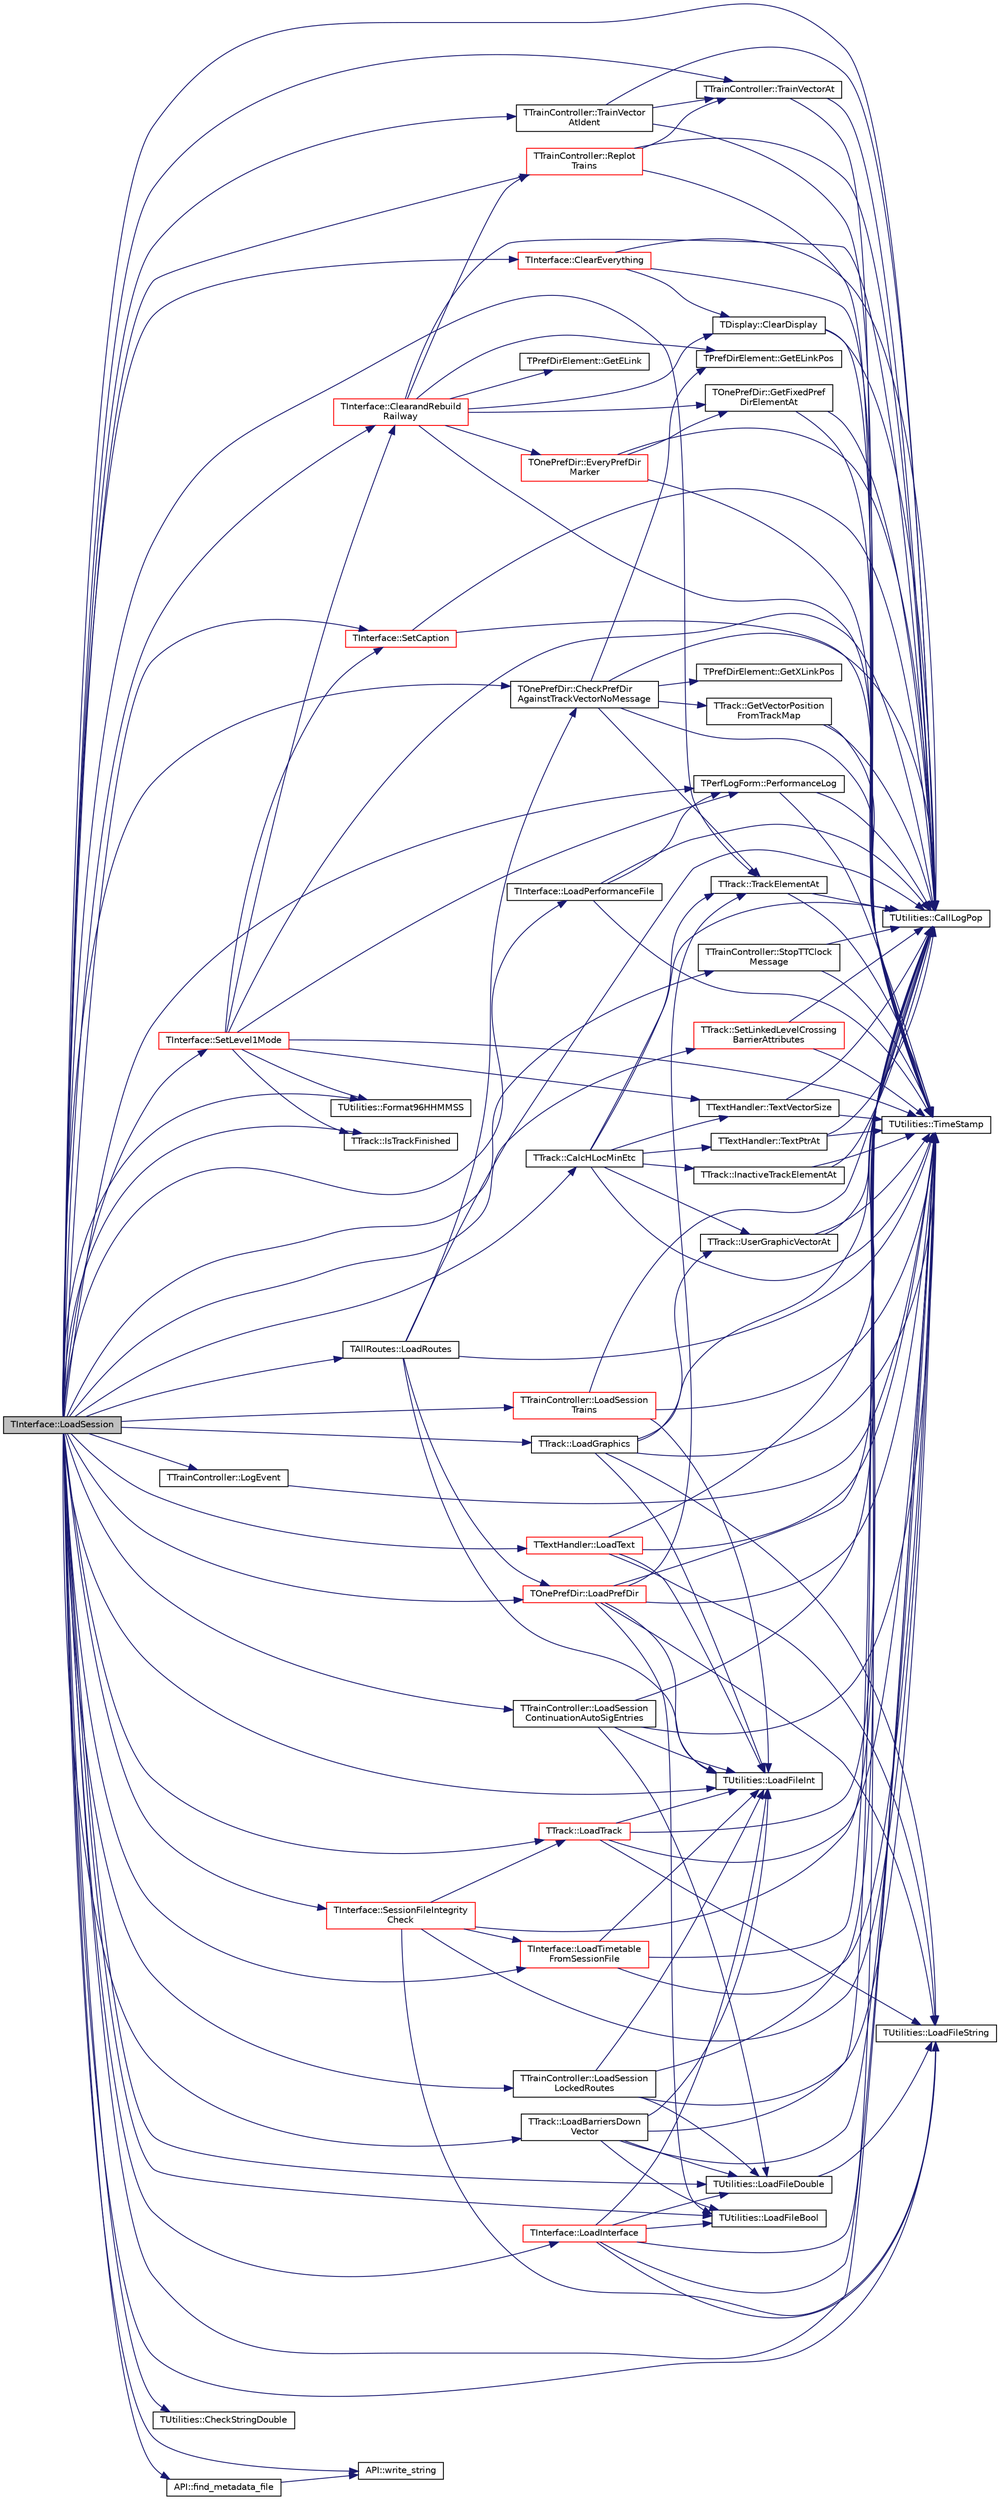 digraph "TInterface::LoadSession"
{
 // INTERACTIVE_SVG=YES
 // LATEX_PDF_SIZE
  edge [fontname="Helvetica",fontsize="10",labelfontname="Helvetica",labelfontsize="10"];
  node [fontname="Helvetica",fontsize="10",shape=record];
  rankdir="LR";
  Node1 [label="TInterface::LoadSession",height=0.2,width=0.4,color="black", fillcolor="grey75", style="filled", fontcolor="black",tooltip="Load a session file."];
  Node1 -> Node2 [color="midnightblue",fontsize="10",style="solid",fontname="Helvetica"];
  Node2 [label="TTrack::CalcHLocMinEtc",height=0.2,width=0.4,color="black", fillcolor="white", style="filled",URL="$class_t_track.html#a20a28eaf0308f7aedcfc78ba9eeadea9",tooltip="Examine TrackVector, InactiveTrackVector and TextVector, and set the values that indicate the extent ..."];
  Node2 -> Node3 [color="midnightblue",fontsize="10",style="solid",fontname="Helvetica"];
  Node3 [label="TUtilities::CallLogPop",height=0.2,width=0.4,color="black", fillcolor="white", style="filled",URL="$class_t_utilities.html#ae1eddca13cc3c492839e131f40ec21c0",tooltip="pops the last entry off the call stack, throws an error if called when empty"];
  Node2 -> Node4 [color="midnightblue",fontsize="10",style="solid",fontname="Helvetica"];
  Node4 [label="TTrack::InactiveTrackElementAt",height=0.2,width=0.4,color="black", fillcolor="white", style="filled",URL="$class_t_track.html#a51f89cf70e94b037f6378cd78003d82b",tooltip="A range-checked version of InactiveTrackVector.at(At)"];
  Node4 -> Node3 [color="midnightblue",fontsize="10",style="solid",fontname="Helvetica"];
  Node4 -> Node5 [color="midnightblue",fontsize="10",style="solid",fontname="Helvetica"];
  Node5 [label="TUtilities::TimeStamp",height=0.2,width=0.4,color="black", fillcolor="white", style="filled",URL="$class_t_utilities.html#a34bd6bb5305bc29afdf424f6d35a921c",tooltip="creates a string of the form 'hh:mm:ss' for use in call & event logging"];
  Node2 -> Node6 [color="midnightblue",fontsize="10",style="solid",fontname="Helvetica"];
  Node6 [label="TTextHandler::TextPtrAt",height=0.2,width=0.4,color="black", fillcolor="white", style="filled",URL="$class_t_text_handler.html#ac478536f458d9cda8a841953672f6525",tooltip="return the text item at position 'At' in TextVector (carries out range checking)"];
  Node6 -> Node3 [color="midnightblue",fontsize="10",style="solid",fontname="Helvetica"];
  Node6 -> Node5 [color="midnightblue",fontsize="10",style="solid",fontname="Helvetica"];
  Node2 -> Node7 [color="midnightblue",fontsize="10",style="solid",fontname="Helvetica"];
  Node7 [label="TTextHandler::TextVectorSize",height=0.2,width=0.4,color="black", fillcolor="white", style="filled",URL="$class_t_text_handler.html#a7dfd4e30235878fb01e7387715e0cb0f",tooltip="return the number of items in TextVector"];
  Node7 -> Node3 [color="midnightblue",fontsize="10",style="solid",fontname="Helvetica"];
  Node7 -> Node5 [color="midnightblue",fontsize="10",style="solid",fontname="Helvetica"];
  Node2 -> Node5 [color="midnightblue",fontsize="10",style="solid",fontname="Helvetica"];
  Node2 -> Node8 [color="midnightblue",fontsize="10",style="solid",fontname="Helvetica"];
  Node8 [label="TTrack::TrackElementAt",height=0.2,width=0.4,color="black", fillcolor="white", style="filled",URL="$class_t_track.html#ad377e5a1f152f2e89832c0f9bcfd261f",tooltip="A range-checked version of TrackVector.at(At)"];
  Node8 -> Node3 [color="midnightblue",fontsize="10",style="solid",fontname="Helvetica"];
  Node8 -> Node5 [color="midnightblue",fontsize="10",style="solid",fontname="Helvetica"];
  Node2 -> Node9 [color="midnightblue",fontsize="10",style="solid",fontname="Helvetica"];
  Node9 [label="TTrack::UserGraphicVectorAt",height=0.2,width=0.4,color="black", fillcolor="white", style="filled",URL="$class_t_track.html#a1092232428ee654facf8f53340c13f74",tooltip="A range-checked version of UserGraphicVector.at(At)"];
  Node9 -> Node3 [color="midnightblue",fontsize="10",style="solid",fontname="Helvetica"];
  Node9 -> Node5 [color="midnightblue",fontsize="10",style="solid",fontname="Helvetica"];
  Node1 -> Node3 [color="midnightblue",fontsize="10",style="solid",fontname="Helvetica"];
  Node1 -> Node10 [color="midnightblue",fontsize="10",style="solid",fontname="Helvetica"];
  Node10 [label="TOnePrefDir::CheckPrefDir\lAgainstTrackVectorNoMessage",height=0.2,width=0.4,color="black", fillcolor="white", style="filled",URL="$class_t_one_pref_dir.html#ab8c8ad293f45948986903a05302b2dc8",tooltip="Check loaded PrefDir against loaded track, and if discrepancies found clear EveryPrefDir & PrefDir4Mu..."];
  Node10 -> Node3 [color="midnightblue",fontsize="10",style="solid",fontname="Helvetica"];
  Node10 -> Node11 [color="midnightblue",fontsize="10",style="solid",fontname="Helvetica"];
  Node11 [label="TPrefDirElement::GetELinkPos",height=0.2,width=0.4,color="black", fillcolor="white", style="filled",URL="$class_t_pref_dir_element.html#aa5944dedfb065d9e251c26b28fff69f6",tooltip="Returns the ELink array position."];
  Node10 -> Node12 [color="midnightblue",fontsize="10",style="solid",fontname="Helvetica"];
  Node12 [label="TTrack::GetVectorPosition\lFromTrackMap",height=0.2,width=0.4,color="black", fillcolor="white", style="filled",URL="$class_t_track.html#aa0812972d1ae27198c5fbca8aa7b6134",tooltip="Returns the track vector position corresponding to the Hloc & VLoc positions, FoundFlag indicates whe..."];
  Node12 -> Node3 [color="midnightblue",fontsize="10",style="solid",fontname="Helvetica"];
  Node12 -> Node5 [color="midnightblue",fontsize="10",style="solid",fontname="Helvetica"];
  Node10 -> Node13 [color="midnightblue",fontsize="10",style="solid",fontname="Helvetica"];
  Node13 [label="TPrefDirElement::GetXLinkPos",height=0.2,width=0.4,color="black", fillcolor="white", style="filled",URL="$class_t_pref_dir_element.html#a35cd9c18012bd537fa988a32c510b01b",tooltip="Returns the XLink array position."];
  Node10 -> Node5 [color="midnightblue",fontsize="10",style="solid",fontname="Helvetica"];
  Node10 -> Node8 [color="midnightblue",fontsize="10",style="solid",fontname="Helvetica"];
  Node1 -> Node14 [color="midnightblue",fontsize="10",style="solid",fontname="Helvetica"];
  Node14 [label="TUtilities::CheckStringDouble",height=0.2,width=0.4,color="black", fillcolor="white", style="filled",URL="$class_t_utilities.html#aea3e330f1fd0c0e68c84a338bd5f6c3c",tooltip="checks the string represents a valid double value, returns true for success. Added at v2...."];
  Node1 -> Node15 [color="midnightblue",fontsize="10",style="solid",fontname="Helvetica"];
  Node15 [label="TInterface::ClearandRebuild\lRailway",height=0.2,width=0.4,color="red", fillcolor="white", style="filled",URL="$class_t_interface.html#aaa05ac95703a25e1fb4863779854967c",tooltip="< Sets the information panel message for zoom-out or paused modes"];
  Node15 -> Node3 [color="midnightblue",fontsize="10",style="solid",fontname="Helvetica"];
  Node15 -> Node16 [color="midnightblue",fontsize="10",style="solid",fontname="Helvetica"];
  Node16 [label="TDisplay::ClearDisplay",height=0.2,width=0.4,color="black", fillcolor="white", style="filled",URL="$class_t_display.html#a8d990507ae0111e0b7890e8aa77fd76d",tooltip="Empty the display."];
  Node16 -> Node3 [color="midnightblue",fontsize="10",style="solid",fontname="Helvetica"];
  Node16 -> Node5 [color="midnightblue",fontsize="10",style="solid",fontname="Helvetica"];
  Node15 -> Node17 [color="midnightblue",fontsize="10",style="solid",fontname="Helvetica"];
  Node17 [label="TOnePrefDir::EveryPrefDir\lMarker",height=0.2,width=0.4,color="red", fillcolor="white", style="filled",URL="$class_t_one_pref_dir.html#a9b425a3ed8ef998e2366d13ad52bf08c",tooltip="Similar to PrefDirMarker but used only to display EveryPrefDir - red for unidirectional PrefDir & gre..."];
  Node17 -> Node3 [color="midnightblue",fontsize="10",style="solid",fontname="Helvetica"];
  Node17 -> Node19 [color="midnightblue",fontsize="10",style="solid",fontname="Helvetica"];
  Node19 [label="TOnePrefDir::GetFixedPref\lDirElementAt",height=0.2,width=0.4,color="black", fillcolor="white", style="filled",URL="$class_t_one_pref_dir.html#a5b67e5aaa86d324229aedc68f32f32b8",tooltip="Return a non-modifiable element at PrefDirVector position 'At'."];
  Node19 -> Node3 [color="midnightblue",fontsize="10",style="solid",fontname="Helvetica"];
  Node19 -> Node5 [color="midnightblue",fontsize="10",style="solid",fontname="Helvetica"];
  Node17 -> Node5 [color="midnightblue",fontsize="10",style="solid",fontname="Helvetica"];
  Node15 -> Node26 [color="midnightblue",fontsize="10",style="solid",fontname="Helvetica"];
  Node26 [label="TPrefDirElement::GetELink",height=0.2,width=0.4,color="black", fillcolor="white", style="filled",URL="$class_t_pref_dir_element.html#af00e0755cd716b4d101abbae02c73ca2",tooltip="Returns ELink."];
  Node15 -> Node11 [color="midnightblue",fontsize="10",style="solid",fontname="Helvetica"];
  Node15 -> Node19 [color="midnightblue",fontsize="10",style="solid",fontname="Helvetica"];
  Node15 -> Node66 [color="midnightblue",fontsize="10",style="solid",fontname="Helvetica"];
  Node66 [label="TTrainController::Replot\lTrains",height=0.2,width=0.4,color="red", fillcolor="white", style="filled",URL="$class_t_train_controller.html#a47676de8fc677dbcabf565569cb1435c",tooltip="plot all trains on the display"];
  Node66 -> Node3 [color="midnightblue",fontsize="10",style="solid",fontname="Helvetica"];
  Node66 -> Node5 [color="midnightblue",fontsize="10",style="solid",fontname="Helvetica"];
  Node66 -> Node70 [color="midnightblue",fontsize="10",style="solid",fontname="Helvetica"];
  Node70 [label="TTrainController::TrainVectorAt",height=0.2,width=0.4,color="black", fillcolor="white", style="filled",URL="$class_t_train_controller.html#aa09adf9c442406cccc270d6703867a1d",tooltip="Return a reference to the train at position VecPos in the TrainVector, carries out range checking on ..."];
  Node70 -> Node3 [color="midnightblue",fontsize="10",style="solid",fontname="Helvetica"];
  Node70 -> Node5 [color="midnightblue",fontsize="10",style="solid",fontname="Helvetica"];
  Node15 -> Node5 [color="midnightblue",fontsize="10",style="solid",fontname="Helvetica"];
  Node1 -> Node75 [color="midnightblue",fontsize="10",style="solid",fontname="Helvetica"];
  Node75 [label="TInterface::ClearEverything",height=0.2,width=0.4,color="red", fillcolor="white", style="filled",URL="$class_t_interface.html#a686430e962991bc32742399164187b62",tooltip="First check whether a railway file has changed and if so ask user if really wants to close it without..."];
  Node75 -> Node3 [color="midnightblue",fontsize="10",style="solid",fontname="Helvetica"];
  Node75 -> Node16 [color="midnightblue",fontsize="10",style="solid",fontname="Helvetica"];
  Node75 -> Node5 [color="midnightblue",fontsize="10",style="solid",fontname="Helvetica"];
  Node1 -> Node190 [color="midnightblue",fontsize="10",style="solid",fontname="Helvetica"];
  Node190 [label="API::find_metadata_file",height=0.2,width=0.4,color="black", fillcolor="white", style="filled",URL="$class_a_p_i.html#a9709328b5821e6ae094c10770bc5a498",tooltip="tries to find a metadata file for the currently session"];
  Node190 -> Node191 [color="midnightblue",fontsize="10",style="solid",fontname="Helvetica"];
  Node191 [label="API::write_string",height=0.2,width=0.4,color="black", fillcolor="white", style="filled",URL="$class_a_p_i.html#a24df4bf6f49e4f42353f4bd04268d4eb",tooltip="write a string directly to the metadata"];
  Node1 -> Node90 [color="midnightblue",fontsize="10",style="solid",fontname="Helvetica"];
  Node90 [label="TUtilities::Format96HHMMSS",height=0.2,width=0.4,color="black", fillcolor="white", style="filled",URL="$class_t_utilities.html#a2dfbe3d4ed11770bc1a902b51afdc10c",tooltip="formats a TDateTime into an AnsiString of the form hh:mm:ss where hh runs from 00 to 95 & resets when..."];
  Node1 -> Node96 [color="midnightblue",fontsize="10",style="solid",fontname="Helvetica"];
  Node96 [label="TTrack::IsTrackFinished",height=0.2,width=0.4,color="black", fillcolor="white", style="filled",URL="$class_t_track.html#aa8386109483977bfaa97909747358149",tooltip="Indicates whether or not the track has been successfully linked together."];
  Node1 -> Node192 [color="midnightblue",fontsize="10",style="solid",fontname="Helvetica"];
  Node192 [label="TTrack::LoadBarriersDown\lVector",height=0.2,width=0.4,color="black", fillcolor="white", style="filled",URL="$class_t_track.html#a96563ccfea0293d240212db434f4e3e0",tooltip="Load all BarriersDownVector values from SessionFile."];
  Node192 -> Node3 [color="midnightblue",fontsize="10",style="solid",fontname="Helvetica"];
  Node192 -> Node193 [color="midnightblue",fontsize="10",style="solid",fontname="Helvetica"];
  Node193 [label="TUtilities::LoadFileBool",height=0.2,width=0.4,color="black", fillcolor="white", style="filled",URL="$class_t_utilities.html#a9a0ec4d0c686c71157c371d647824777",tooltip="loads a bool value from the file"];
  Node192 -> Node194 [color="midnightblue",fontsize="10",style="solid",fontname="Helvetica"];
  Node194 [label="TUtilities::LoadFileDouble",height=0.2,width=0.4,color="black", fillcolor="white", style="filled",URL="$class_t_utilities.html#ac970a0df84f5cb26ed962020b7dc2d6d",tooltip="loads a double value from the file (converts from a string to a double) and uses the local decimal po..."];
  Node194 -> Node195 [color="midnightblue",fontsize="10",style="solid",fontname="Helvetica"];
  Node195 [label="TUtilities::LoadFileString",height=0.2,width=0.4,color="black", fillcolor="white", style="filled",URL="$class_t_utilities.html#a0aac90f10a08736514da3b3e02129e1e",tooltip="loads a string value from the file"];
  Node192 -> Node196 [color="midnightblue",fontsize="10",style="solid",fontname="Helvetica"];
  Node196 [label="TUtilities::LoadFileInt",height=0.2,width=0.4,color="black", fillcolor="white", style="filled",URL="$class_t_utilities.html#a84bf39701305cf4814377d178d0fec8c",tooltip="loads an int value from the file"];
  Node192 -> Node5 [color="midnightblue",fontsize="10",style="solid",fontname="Helvetica"];
  Node1 -> Node193 [color="midnightblue",fontsize="10",style="solid",fontname="Helvetica"];
  Node1 -> Node194 [color="midnightblue",fontsize="10",style="solid",fontname="Helvetica"];
  Node1 -> Node196 [color="midnightblue",fontsize="10",style="solid",fontname="Helvetica"];
  Node1 -> Node195 [color="midnightblue",fontsize="10",style="solid",fontname="Helvetica"];
  Node1 -> Node197 [color="midnightblue",fontsize="10",style="solid",fontname="Helvetica"];
  Node197 [label="TTrack::LoadGraphics",height=0.2,width=0.4,color="black", fillcolor="white", style="filled",URL="$class_t_track.html#a989be9c495abc0850c9237a845fa2846",tooltip="new at v2.4.0, load user graphics"];
  Node197 -> Node3 [color="midnightblue",fontsize="10",style="solid",fontname="Helvetica"];
  Node197 -> Node196 [color="midnightblue",fontsize="10",style="solid",fontname="Helvetica"];
  Node197 -> Node195 [color="midnightblue",fontsize="10",style="solid",fontname="Helvetica"];
  Node197 -> Node5 [color="midnightblue",fontsize="10",style="solid",fontname="Helvetica"];
  Node197 -> Node9 [color="midnightblue",fontsize="10",style="solid",fontname="Helvetica"];
  Node1 -> Node198 [color="midnightblue",fontsize="10",style="solid",fontname="Helvetica"];
  Node198 [label="TInterface::LoadInterface",height=0.2,width=0.4,color="red", fillcolor="white", style="filled",URL="$class_t_interface.html#ad2e9b9996aa6ebd7108d14d8db399da8",tooltip="Load the interface part of a session file."];
  Node198 -> Node3 [color="midnightblue",fontsize="10",style="solid",fontname="Helvetica"];
  Node198 -> Node193 [color="midnightblue",fontsize="10",style="solid",fontname="Helvetica"];
  Node198 -> Node194 [color="midnightblue",fontsize="10",style="solid",fontname="Helvetica"];
  Node198 -> Node196 [color="midnightblue",fontsize="10",style="solid",fontname="Helvetica"];
  Node198 -> Node195 [color="midnightblue",fontsize="10",style="solid",fontname="Helvetica"];
  Node198 -> Node5 [color="midnightblue",fontsize="10",style="solid",fontname="Helvetica"];
  Node1 -> Node199 [color="midnightblue",fontsize="10",style="solid",fontname="Helvetica"];
  Node199 [label="TInterface::LoadPerformanceFile",height=0.2,width=0.4,color="black", fillcolor="white", style="filled",URL="$class_t_interface.html#a62921b8aed8b5e8b36bd048db159a038",tooltip="Load the performance file part of a sessionfile."];
  Node199 -> Node3 [color="midnightblue",fontsize="10",style="solid",fontname="Helvetica"];
  Node199 -> Node101 [color="midnightblue",fontsize="10",style="solid",fontname="Helvetica"];
  Node101 [label="TPerfLogForm::PerformanceLog",height=0.2,width=0.4,color="black", fillcolor="white", style="filled",URL="$class_t_perf_log_form.html#a72f06bf03353c15c94ceefbf420ff7b4",tooltip="Send Statement to the performance log on screen and to the file."];
  Node101 -> Node3 [color="midnightblue",fontsize="10",style="solid",fontname="Helvetica"];
  Node101 -> Node5 [color="midnightblue",fontsize="10",style="solid",fontname="Helvetica"];
  Node199 -> Node5 [color="midnightblue",fontsize="10",style="solid",fontname="Helvetica"];
  Node1 -> Node200 [color="midnightblue",fontsize="10",style="solid",fontname="Helvetica"];
  Node200 [label="TOnePrefDir::LoadPrefDir",height=0.2,width=0.4,color="red", fillcolor="white", style="filled",URL="$class_t_one_pref_dir.html#a0779c9edd1ba268356590aac4719166d",tooltip="Load a vector and map of preferred directions from the file."];
  Node200 -> Node3 [color="midnightblue",fontsize="10",style="solid",fontname="Helvetica"];
  Node200 -> Node193 [color="midnightblue",fontsize="10",style="solid",fontname="Helvetica"];
  Node200 -> Node196 [color="midnightblue",fontsize="10",style="solid",fontname="Helvetica"];
  Node200 -> Node195 [color="midnightblue",fontsize="10",style="solid",fontname="Helvetica"];
  Node200 -> Node5 [color="midnightblue",fontsize="10",style="solid",fontname="Helvetica"];
  Node200 -> Node8 [color="midnightblue",fontsize="10",style="solid",fontname="Helvetica"];
  Node1 -> Node203 [color="midnightblue",fontsize="10",style="solid",fontname="Helvetica"];
  Node203 [label="TAllRoutes::LoadRoutes",height=0.2,width=0.4,color="black", fillcolor="white", style="filled",URL="$class_t_all_routes.html#adadd08bb4cbbcaeba918f20c6c103a39",tooltip="Loads the routes from a session file."];
  Node203 -> Node3 [color="midnightblue",fontsize="10",style="solid",fontname="Helvetica"];
  Node203 -> Node10 [color="midnightblue",fontsize="10",style="solid",fontname="Helvetica"];
  Node203 -> Node196 [color="midnightblue",fontsize="10",style="solid",fontname="Helvetica"];
  Node203 -> Node200 [color="midnightblue",fontsize="10",style="solid",fontname="Helvetica"];
  Node203 -> Node5 [color="midnightblue",fontsize="10",style="solid",fontname="Helvetica"];
  Node1 -> Node204 [color="midnightblue",fontsize="10",style="solid",fontname="Helvetica"];
  Node204 [label="TTrainController::LoadSession\lContinuationAutoSigEntries",height=0.2,width=0.4,color="black", fillcolor="white", style="filled",URL="$class_t_train_controller.html#ae30ca688c6c3672e98692a13f29b7a4b",tooltip="load ContinuationAutoSigEntries from a session file"];
  Node204 -> Node3 [color="midnightblue",fontsize="10",style="solid",fontname="Helvetica"];
  Node204 -> Node194 [color="midnightblue",fontsize="10",style="solid",fontname="Helvetica"];
  Node204 -> Node196 [color="midnightblue",fontsize="10",style="solid",fontname="Helvetica"];
  Node204 -> Node5 [color="midnightblue",fontsize="10",style="solid",fontname="Helvetica"];
  Node1 -> Node205 [color="midnightblue",fontsize="10",style="solid",fontname="Helvetica"];
  Node205 [label="TTrainController::LoadSession\lLockedRoutes",height=0.2,width=0.4,color="black", fillcolor="white", style="filled",URL="$class_t_train_controller.html#aefaafd5c6d1c51b4db9dd4b3646d0312",tooltip="load locked routes from a session file"];
  Node205 -> Node3 [color="midnightblue",fontsize="10",style="solid",fontname="Helvetica"];
  Node205 -> Node194 [color="midnightblue",fontsize="10",style="solid",fontname="Helvetica"];
  Node205 -> Node196 [color="midnightblue",fontsize="10",style="solid",fontname="Helvetica"];
  Node205 -> Node5 [color="midnightblue",fontsize="10",style="solid",fontname="Helvetica"];
  Node1 -> Node206 [color="midnightblue",fontsize="10",style="solid",fontname="Helvetica"];
  Node206 [label="TTrainController::LoadSession\lTrains",height=0.2,width=0.4,color="red", fillcolor="white", style="filled",URL="$class_t_train_controller.html#a853ddf9799c9fd7063c81ffa1dc754d7",tooltip="load trains from a session file"];
  Node206 -> Node3 [color="midnightblue",fontsize="10",style="solid",fontname="Helvetica"];
  Node206 -> Node196 [color="midnightblue",fontsize="10",style="solid",fontname="Helvetica"];
  Node206 -> Node5 [color="midnightblue",fontsize="10",style="solid",fontname="Helvetica"];
  Node1 -> Node223 [color="midnightblue",fontsize="10",style="solid",fontname="Helvetica"];
  Node223 [label="TTextHandler::LoadText",height=0.2,width=0.4,color="red", fillcolor="white", style="filled",URL="$class_t_text_handler.html#ab67bb7278c89557bf9cc8bef475afab5",tooltip="load the railway's text from VecFile"];
  Node223 -> Node3 [color="midnightblue",fontsize="10",style="solid",fontname="Helvetica"];
  Node223 -> Node196 [color="midnightblue",fontsize="10",style="solid",fontname="Helvetica"];
  Node223 -> Node195 [color="midnightblue",fontsize="10",style="solid",fontname="Helvetica"];
  Node223 -> Node5 [color="midnightblue",fontsize="10",style="solid",fontname="Helvetica"];
  Node1 -> Node224 [color="midnightblue",fontsize="10",style="solid",fontname="Helvetica"];
  Node224 [label="TInterface::LoadTimetable\lFromSessionFile",height=0.2,width=0.4,color="red", fillcolor="white", style="filled",URL="$class_t_interface.html#a92d5a9e07b9362dee2296b7759a1c83d",tooltip="Loads timetable into memory from a session file, true if successful."];
  Node224 -> Node3 [color="midnightblue",fontsize="10",style="solid",fontname="Helvetica"];
  Node224 -> Node196 [color="midnightblue",fontsize="10",style="solid",fontname="Helvetica"];
  Node224 -> Node5 [color="midnightblue",fontsize="10",style="solid",fontname="Helvetica"];
  Node1 -> Node255 [color="midnightblue",fontsize="10",style="solid",fontname="Helvetica"];
  Node255 [label="TTrack::LoadTrack",height=0.2,width=0.4,color="red", fillcolor="white", style="filled",URL="$class_t_track.html#a09140dd23c45ccd541f056c3dd257c13",tooltip="Load track elements (active & inactive) from the file into the relevant vectors and maps,..."];
  Node255 -> Node3 [color="midnightblue",fontsize="10",style="solid",fontname="Helvetica"];
  Node255 -> Node196 [color="midnightblue",fontsize="10",style="solid",fontname="Helvetica"];
  Node255 -> Node195 [color="midnightblue",fontsize="10",style="solid",fontname="Helvetica"];
  Node255 -> Node5 [color="midnightblue",fontsize="10",style="solid",fontname="Helvetica"];
  Node1 -> Node132 [color="midnightblue",fontsize="10",style="solid",fontname="Helvetica"];
  Node132 [label="TTrainController::LogEvent",height=0.2,width=0.4,color="black", fillcolor="white", style="filled",URL="$class_t_train_controller.html#ac88477499edd24550fae9b90b5561ed1",tooltip="store Str to the event log - moved from TUtilities for v0.6 so can record the tt clock value"];
  Node132 -> Node5 [color="midnightblue",fontsize="10",style="solid",fontname="Helvetica"];
  Node1 -> Node101 [color="midnightblue",fontsize="10",style="solid",fontname="Helvetica"];
  Node1 -> Node66 [color="midnightblue",fontsize="10",style="solid",fontname="Helvetica"];
  Node1 -> Node270 [color="midnightblue",fontsize="10",style="solid",fontname="Helvetica"];
  Node270 [label="TInterface::SessionFileIntegrity\lCheck",height=0.2,width=0.4,color="red", fillcolor="white", style="filled",URL="$class_t_interface.html#a3904f26b67b9512507960187b37b6f7b",tooltip="Checks session file integrity prior to loading, true for success."];
  Node270 -> Node3 [color="midnightblue",fontsize="10",style="solid",fontname="Helvetica"];
  Node270 -> Node195 [color="midnightblue",fontsize="10",style="solid",fontname="Helvetica"];
  Node270 -> Node224 [color="midnightblue",fontsize="10",style="solid",fontname="Helvetica"];
  Node270 -> Node255 [color="midnightblue",fontsize="10",style="solid",fontname="Helvetica"];
  Node270 -> Node5 [color="midnightblue",fontsize="10",style="solid",fontname="Helvetica"];
  Node1 -> Node85 [color="midnightblue",fontsize="10",style="solid",fontname="Helvetica"];
  Node85 [label="TInterface::SetCaption",height=0.2,width=0.4,color="red", fillcolor="white", style="filled",URL="$class_t_interface.html#a974c6d5a224756b00ede1161e0fdf5f7",tooltip="Sets the railway and timetable titles at the top of the screen."];
  Node85 -> Node3 [color="midnightblue",fontsize="10",style="solid",fontname="Helvetica"];
  Node85 -> Node5 [color="midnightblue",fontsize="10",style="solid",fontname="Helvetica"];
  Node1 -> Node86 [color="midnightblue",fontsize="10",style="solid",fontname="Helvetica"];
  Node86 [label="TInterface::SetLevel1Mode",height=0.2,width=0.4,color="red", fillcolor="white", style="filled",URL="$class_t_interface.html#acf77f2eeeac0775fde4f25ba46099e0b",tooltip="Sets the Level1 user mode, using the Level1Mode variable to determine the mode."];
  Node86 -> Node3 [color="midnightblue",fontsize="10",style="solid",fontname="Helvetica"];
  Node86 -> Node15 [color="midnightblue",fontsize="10",style="solid",fontname="Helvetica"];
  Node86 -> Node90 [color="midnightblue",fontsize="10",style="solid",fontname="Helvetica"];
  Node86 -> Node96 [color="midnightblue",fontsize="10",style="solid",fontname="Helvetica"];
  Node86 -> Node101 [color="midnightblue",fontsize="10",style="solid",fontname="Helvetica"];
  Node86 -> Node85 [color="midnightblue",fontsize="10",style="solid",fontname="Helvetica"];
  Node86 -> Node7 [color="midnightblue",fontsize="10",style="solid",fontname="Helvetica"];
  Node86 -> Node5 [color="midnightblue",fontsize="10",style="solid",fontname="Helvetica"];
  Node1 -> Node292 [color="midnightblue",fontsize="10",style="solid",fontname="Helvetica"];
  Node292 [label="TTrack::SetLinkedLevelCrossing\lBarrierAttributes",height=0.2,width=0.4,color="red", fillcolor="white", style="filled",URL="$class_t_track.html#a57723388cbfcaf525bf982d8e095949e",tooltip="Set linked LC attributes; 0=closed to trains, 1 = open to trains, 2 = changing state = closed to trai..."];
  Node292 -> Node3 [color="midnightblue",fontsize="10",style="solid",fontname="Helvetica"];
  Node292 -> Node5 [color="midnightblue",fontsize="10",style="solid",fontname="Helvetica"];
  Node1 -> Node222 [color="midnightblue",fontsize="10",style="solid",fontname="Helvetica"];
  Node222 [label="TTrainController::StopTTClock\lMessage",height=0.2,width=0.4,color="black", fillcolor="white", style="filled",URL="$class_t_train_controller.html#aba5615209a7dca921e968fca5c52c060",tooltip="sends a message to the user and stops the timetable clock while it is displayed"];
  Node222 -> Node3 [color="midnightblue",fontsize="10",style="solid",fontname="Helvetica"];
  Node222 -> Node5 [color="midnightblue",fontsize="10",style="solid",fontname="Helvetica"];
  Node1 -> Node5 [color="midnightblue",fontsize="10",style="solid",fontname="Helvetica"];
  Node1 -> Node8 [color="midnightblue",fontsize="10",style="solid",fontname="Helvetica"];
  Node1 -> Node70 [color="midnightblue",fontsize="10",style="solid",fontname="Helvetica"];
  Node1 -> Node294 [color="midnightblue",fontsize="10",style="solid",fontname="Helvetica"];
  Node294 [label="TTrainController::TrainVector\lAtIdent",height=0.2,width=0.4,color="black", fillcolor="white", style="filled",URL="$class_t_train_controller.html#a4d5de42d6e9e92191241963599581210",tooltip="Return a reference to the train with ID TrainID, carries out validity checking on TrainID."];
  Node294 -> Node3 [color="midnightblue",fontsize="10",style="solid",fontname="Helvetica"];
  Node294 -> Node5 [color="midnightblue",fontsize="10",style="solid",fontname="Helvetica"];
  Node294 -> Node70 [color="midnightblue",fontsize="10",style="solid",fontname="Helvetica"];
  Node1 -> Node191 [color="midnightblue",fontsize="10",style="solid",fontname="Helvetica"];
}
